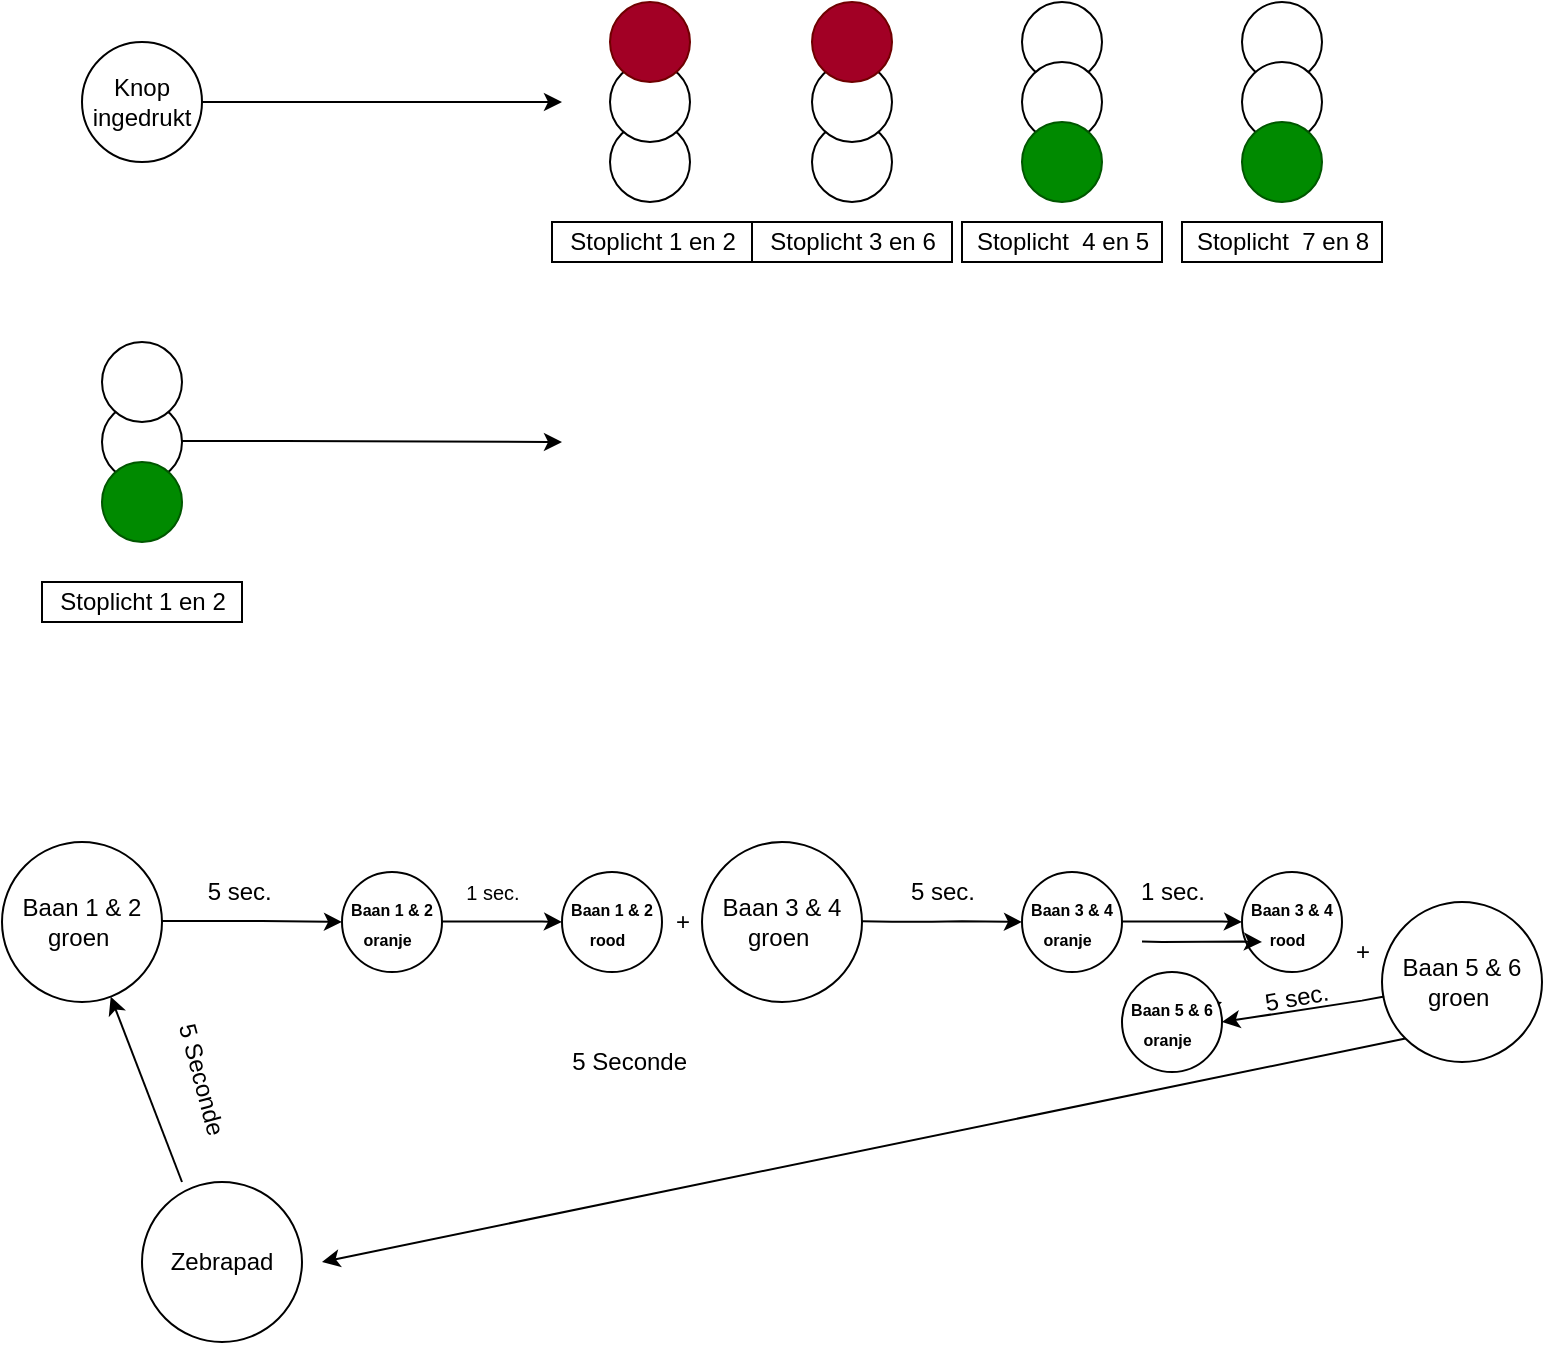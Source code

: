 <mxfile version="15.8.6" type="device"><diagram id="iVf4YgZ9FEXeqwaKckzm" name="Page-1"><mxGraphModel dx="983" dy="530" grid="1" gridSize="10" guides="1" tooltips="1" connect="1" arrows="1" fold="1" page="1" pageScale="1" pageWidth="827" pageHeight="1169" math="0" shadow="0"><root><mxCell id="0"/><mxCell id="1" parent="0"/><mxCell id="cTN0FJC-BaAV6fMgLwBn-1" value="" style="ellipse;whiteSpace=wrap;html=1;aspect=fixed;fontColor=default;strokeColor=default;fillColor=default;" vertex="1" parent="1"><mxGeometry x="440" y="730" width="40" height="40" as="geometry"/></mxCell><mxCell id="cTN0FJC-BaAV6fMgLwBn-2" value="" style="ellipse;whiteSpace=wrap;html=1;aspect=fixed;strokeColor=default;fillColor=default;fontColor=default;" vertex="1" parent="1"><mxGeometry x="440" y="700" width="40" height="40" as="geometry"/></mxCell><mxCell id="cTN0FJC-BaAV6fMgLwBn-3" value="" style="ellipse;whiteSpace=wrap;html=1;aspect=fixed;fontColor=default;strokeColor=default;fillColor=default;" vertex="1" parent="1"><mxGeometry x="795" y="590" width="40" height="40" as="geometry"/></mxCell><mxCell id="cTN0FJC-BaAV6fMgLwBn-4" value="" style="ellipse;whiteSpace=wrap;html=1;aspect=fixed;fontColor=default;strokeColor=default;fillColor=default;" vertex="1" parent="1"><mxGeometry x="694" y="590" width="40" height="40" as="geometry"/></mxCell><mxCell id="cTN0FJC-BaAV6fMgLwBn-5" value="" style="ellipse;whiteSpace=wrap;html=1;aspect=fixed;fillColor=default;strokeColor=default;fontColor=default;" vertex="1" parent="1"><mxGeometry x="900" y="530" width="40" height="40" as="geometry"/></mxCell><mxCell id="cTN0FJC-BaAV6fMgLwBn-6" value="" style="ellipse;whiteSpace=wrap;html=1;aspect=fixed;fillColor=default;strokeColor=default;fontColor=default;" vertex="1" parent="1"><mxGeometry x="1010" y="530" width="40" height="40" as="geometry"/></mxCell><mxCell id="cTN0FJC-BaAV6fMgLwBn-7" value="Knop&lt;br&gt;ingedrukt" style="ellipse;whiteSpace=wrap;html=1;aspect=fixed;fillColor=default;strokeColor=default;fontColor=default;" vertex="1" parent="1"><mxGeometry x="430" y="550" width="60" height="60" as="geometry"/></mxCell><mxCell id="cTN0FJC-BaAV6fMgLwBn-8" value="" style="endArrow=classic;html=1;rounded=0;fontColor=default;strokeColor=default;labelBackgroundColor=default;exitX=1;exitY=0.5;exitDx=0;exitDy=0;" edge="1" parent="1" source="cTN0FJC-BaAV6fMgLwBn-7"><mxGeometry width="50" height="50" relative="1" as="geometry"><mxPoint x="690" y="840" as="sourcePoint"/><mxPoint x="670" y="580" as="targetPoint"/><Array as="points"><mxPoint x="540" y="580"/></Array></mxGeometry></mxCell><mxCell id="cTN0FJC-BaAV6fMgLwBn-9" value="" style="ellipse;whiteSpace=wrap;html=1;aspect=fixed;fontColor=default;strokeColor=default;fillColor=default;" vertex="1" parent="1"><mxGeometry x="694" y="560" width="40" height="40" as="geometry"/></mxCell><mxCell id="cTN0FJC-BaAV6fMgLwBn-10" value="Stoplicht 1 en 2" style="text;html=1;align=center;verticalAlign=middle;resizable=0;points=[];autosize=1;strokeColor=default;fillColor=default;fontColor=default;" vertex="1" parent="1"><mxGeometry x="665" y="640" width="100" height="20" as="geometry"/></mxCell><mxCell id="cTN0FJC-BaAV6fMgLwBn-11" value="" style="ellipse;whiteSpace=wrap;html=1;aspect=fixed;strokeColor=#6F0000;fillColor=#a20025;fontColor=#ffffff;" vertex="1" parent="1"><mxGeometry x="694" y="530" width="40" height="40" as="geometry"/></mxCell><mxCell id="cTN0FJC-BaAV6fMgLwBn-12" value="" style="ellipse;whiteSpace=wrap;html=1;aspect=fixed;fontColor=default;strokeColor=default;fillColor=default;" vertex="1" parent="1"><mxGeometry x="795" y="560" width="40" height="40" as="geometry"/></mxCell><mxCell id="cTN0FJC-BaAV6fMgLwBn-13" value="Stoplicht 3 en 6" style="text;html=1;align=center;verticalAlign=middle;resizable=0;points=[];autosize=1;strokeColor=default;fillColor=default;fontColor=default;" vertex="1" parent="1"><mxGeometry x="765" y="640" width="100" height="20" as="geometry"/></mxCell><mxCell id="cTN0FJC-BaAV6fMgLwBn-14" value="" style="ellipse;whiteSpace=wrap;html=1;aspect=fixed;strokeColor=#6F0000;fillColor=#a20025;fontColor=#ffffff;" vertex="1" parent="1"><mxGeometry x="795" y="530" width="40" height="40" as="geometry"/></mxCell><mxCell id="cTN0FJC-BaAV6fMgLwBn-15" value="" style="ellipse;whiteSpace=wrap;html=1;aspect=fixed;fontColor=default;strokeColor=default;fillColor=default;" vertex="1" parent="1"><mxGeometry x="900" y="560" width="40" height="40" as="geometry"/></mxCell><mxCell id="cTN0FJC-BaAV6fMgLwBn-16" value="" style="ellipse;whiteSpace=wrap;html=1;aspect=fixed;fontColor=#ffffff;strokeColor=#005700;fillColor=#008a00;" vertex="1" parent="1"><mxGeometry x="900" y="590" width="40" height="40" as="geometry"/></mxCell><mxCell id="cTN0FJC-BaAV6fMgLwBn-17" value="Stoplicht&amp;nbsp; 4 en 5" style="text;html=1;align=center;verticalAlign=middle;resizable=0;points=[];autosize=1;strokeColor=default;fillColor=default;fontColor=default;" vertex="1" parent="1"><mxGeometry x="870" y="640" width="100" height="20" as="geometry"/></mxCell><mxCell id="cTN0FJC-BaAV6fMgLwBn-18" value="" style="ellipse;whiteSpace=wrap;html=1;aspect=fixed;fontColor=default;strokeColor=default;fillColor=default;" vertex="1" parent="1"><mxGeometry x="1010" y="560" width="40" height="40" as="geometry"/></mxCell><mxCell id="cTN0FJC-BaAV6fMgLwBn-19" value="" style="ellipse;whiteSpace=wrap;html=1;aspect=fixed;fontColor=#ffffff;strokeColor=#005700;fillColor=#008a00;" vertex="1" parent="1"><mxGeometry x="1010" y="590" width="40" height="40" as="geometry"/></mxCell><mxCell id="cTN0FJC-BaAV6fMgLwBn-20" value="Stoplicht&amp;nbsp; 7 en 8" style="text;html=1;align=center;verticalAlign=middle;resizable=0;points=[];autosize=1;strokeColor=default;fillColor=default;fontColor=default;" vertex="1" parent="1"><mxGeometry x="980" y="640" width="100" height="20" as="geometry"/></mxCell><mxCell id="cTN0FJC-BaAV6fMgLwBn-21" value="" style="ellipse;whiteSpace=wrap;html=1;aspect=fixed;fontColor=#ffffff;strokeColor=#005700;fillColor=#008a00;" vertex="1" parent="1"><mxGeometry x="440" y="760" width="40" height="40" as="geometry"/></mxCell><mxCell id="cTN0FJC-BaAV6fMgLwBn-22" value="Stoplicht 1 en 2" style="text;html=1;align=center;verticalAlign=middle;resizable=0;points=[];autosize=1;strokeColor=default;fillColor=default;fontColor=default;" vertex="1" parent="1"><mxGeometry x="410" y="820" width="100" height="20" as="geometry"/></mxCell><mxCell id="cTN0FJC-BaAV6fMgLwBn-23" value="" style="endArrow=classic;html=1;rounded=0;fontColor=default;strokeColor=default;labelBackgroundColor=default;exitX=1;exitY=0.5;exitDx=0;exitDy=0;" edge="1" parent="1"><mxGeometry width="50" height="50" relative="1" as="geometry"><mxPoint x="480" y="749.5" as="sourcePoint"/><mxPoint x="670" y="750" as="targetPoint"/><Array as="points"><mxPoint x="530" y="749.5"/></Array></mxGeometry></mxCell><mxCell id="cTN0FJC-BaAV6fMgLwBn-24" value="Baan 1 &amp;amp; 2&lt;br&gt;groen&amp;nbsp;" style="ellipse;whiteSpace=wrap;html=1;aspect=fixed;strokeColor=default;fillColor=default;fontColor=default;" vertex="1" parent="1"><mxGeometry x="390" y="950" width="80" height="80" as="geometry"/></mxCell><mxCell id="cTN0FJC-BaAV6fMgLwBn-25" value="" style="endArrow=classic;html=1;rounded=0;fontColor=default;strokeColor=default;labelBackgroundColor=default;exitX=1;exitY=0.5;exitDx=0;exitDy=0;" edge="1" parent="1"><mxGeometry width="50" height="50" relative="1" as="geometry"><mxPoint x="470" y="989.5" as="sourcePoint"/><mxPoint x="560" y="990" as="targetPoint"/><Array as="points"><mxPoint x="520" y="989.5"/></Array></mxGeometry></mxCell><mxCell id="cTN0FJC-BaAV6fMgLwBn-26" value="Baan 3 &amp;amp; 4&lt;br&gt;groen&amp;nbsp;" style="ellipse;whiteSpace=wrap;html=1;aspect=fixed;strokeColor=default;fillColor=default;fontColor=default;" vertex="1" parent="1"><mxGeometry x="740" y="950" width="80" height="80" as="geometry"/></mxCell><mxCell id="cTN0FJC-BaAV6fMgLwBn-27" value="5 sec.&amp;nbsp;" style="text;html=1;align=center;verticalAlign=middle;resizable=0;points=[];autosize=1;strokeColor=none;fillColor=none;" vertex="1" parent="1"><mxGeometry x="485" y="965" width="50" height="20" as="geometry"/></mxCell><mxCell id="cTN0FJC-BaAV6fMgLwBn-28" value="" style="endArrow=classic;html=1;rounded=0;fontColor=default;strokeColor=default;labelBackgroundColor=default;exitX=1;exitY=0.5;exitDx=0;exitDy=0;fontStyle=1" edge="1" parent="1"><mxGeometry width="50" height="50" relative="1" as="geometry"><mxPoint x="820" y="989.58" as="sourcePoint"/><mxPoint x="900" y="990" as="targetPoint"/><Array as="points"><mxPoint x="835" y="989.87"/><mxPoint x="855" y="989.87"/><mxPoint x="870" y="989.58"/></Array></mxGeometry></mxCell><mxCell id="cTN0FJC-BaAV6fMgLwBn-29" value="5 sec." style="text;html=1;align=center;verticalAlign=middle;resizable=0;points=[];autosize=1;strokeColor=none;fillColor=none;" vertex="1" parent="1"><mxGeometry x="835" y="965" width="50" height="20" as="geometry"/></mxCell><mxCell id="cTN0FJC-BaAV6fMgLwBn-30" value="Baan 5 &amp;amp; 6&lt;br&gt;groen&amp;nbsp;" style="ellipse;whiteSpace=wrap;html=1;aspect=fixed;strokeColor=default;fillColor=default;fontColor=default;" vertex="1" parent="1"><mxGeometry x="1080" y="980" width="80" height="80" as="geometry"/></mxCell><mxCell id="cTN0FJC-BaAV6fMgLwBn-31" value="" style="curved=1;endArrow=classic;html=1;rounded=0;startArrow=none;" edge="1" parent="1" source="cTN0FJC-BaAV6fMgLwBn-53"><mxGeometry width="50" height="50" relative="1" as="geometry"><mxPoint x="970" y="1040" as="sourcePoint"/><mxPoint x="1000" y="1030" as="targetPoint"/><Array as="points"><mxPoint x="1000" y="1030"/></Array></mxGeometry></mxCell><mxCell id="cTN0FJC-BaAV6fMgLwBn-32" value="5 Seconde&amp;nbsp;" style="text;html=1;align=center;verticalAlign=middle;resizable=0;points=[];autosize=1;strokeColor=none;fillColor=none;" vertex="1" parent="1"><mxGeometry x="665" y="1050" width="80" height="20" as="geometry"/></mxCell><mxCell id="cTN0FJC-BaAV6fMgLwBn-33" value="" style="endArrow=classic;html=1;rounded=0;exitX=0;exitY=1;exitDx=0;exitDy=0;" edge="1" parent="1" source="cTN0FJC-BaAV6fMgLwBn-30"><mxGeometry width="50" height="50" relative="1" as="geometry"><mxPoint x="910" y="1090" as="sourcePoint"/><mxPoint x="550" y="1160" as="targetPoint"/></mxGeometry></mxCell><mxCell id="cTN0FJC-BaAV6fMgLwBn-34" value="Zebrapad" style="ellipse;whiteSpace=wrap;html=1;aspect=fixed;strokeColor=default;fillColor=default;fontColor=default;" vertex="1" parent="1"><mxGeometry x="460" y="1120" width="80" height="80" as="geometry"/></mxCell><mxCell id="cTN0FJC-BaAV6fMgLwBn-35" value="" style="endArrow=classic;html=1;rounded=0;fontColor=default;strokeColor=default;labelBackgroundColor=default;exitX=1;exitY=0.5;exitDx=0;exitDy=0;" edge="1" parent="1" target="cTN0FJC-BaAV6fMgLwBn-24"><mxGeometry width="50" height="50" relative="1" as="geometry"><mxPoint x="480" y="1120" as="sourcePoint"/><mxPoint x="670" y="1120.5" as="targetPoint"/><Array as="points"/></mxGeometry></mxCell><mxCell id="cTN0FJC-BaAV6fMgLwBn-36" value="5 Seconde&amp;nbsp;" style="text;html=1;align=center;verticalAlign=middle;resizable=0;points=[];autosize=1;strokeColor=none;fillColor=none;rotation=75;" vertex="1" parent="1"><mxGeometry x="450" y="1060" width="80" height="20" as="geometry"/></mxCell><mxCell id="cTN0FJC-BaAV6fMgLwBn-37" value="&lt;font style=&quot;font-size: 8px&quot;&gt;Baan 1 &amp;amp; 2&lt;br&gt;oranje&amp;nbsp;&amp;nbsp;&lt;/font&gt;" style="ellipse;whiteSpace=wrap;html=1;aspect=fixed;strokeColor=default;fillColor=default;fontColor=default;fontStyle=1" vertex="1" parent="1"><mxGeometry x="560" y="965" width="50" height="50" as="geometry"/></mxCell><mxCell id="cTN0FJC-BaAV6fMgLwBn-41" value="" style="endArrow=classic;html=1;rounded=0;fontColor=default;strokeColor=default;labelBackgroundColor=default;exitX=1;exitY=0.5;exitDx=0;exitDy=0;" edge="1" parent="1"><mxGeometry width="50" height="50" relative="1" as="geometry"><mxPoint x="610" y="989.71" as="sourcePoint"/><mxPoint x="670" y="990" as="targetPoint"/><Array as="points"><mxPoint x="660" y="989.71"/></Array></mxGeometry></mxCell><mxCell id="cTN0FJC-BaAV6fMgLwBn-42" value="&lt;font style=&quot;font-size: 8px&quot;&gt;Baan 1 &amp;amp; 2&lt;br&gt;rood&amp;nbsp;&amp;nbsp;&lt;/font&gt;" style="ellipse;whiteSpace=wrap;html=1;aspect=fixed;strokeColor=default;fillColor=default;fontColor=default;fontStyle=1" vertex="1" parent="1"><mxGeometry x="670" y="965" width="50" height="50" as="geometry"/></mxCell><mxCell id="cTN0FJC-BaAV6fMgLwBn-44" value="&lt;font style=&quot;font-size: 10px&quot;&gt;1 sec.&lt;/font&gt;" style="text;html=1;align=center;verticalAlign=middle;resizable=0;points=[];autosize=1;strokeColor=none;fillColor=none;" vertex="1" parent="1"><mxGeometry x="615" y="965" width="40" height="20" as="geometry"/></mxCell><mxCell id="cTN0FJC-BaAV6fMgLwBn-45" value="+" style="text;html=1;align=center;verticalAlign=middle;resizable=0;points=[];autosize=1;strokeColor=none;fillColor=none;" vertex="1" parent="1"><mxGeometry x="720" y="980" width="20" height="20" as="geometry"/></mxCell><mxCell id="cTN0FJC-BaAV6fMgLwBn-48" value="&lt;font style=&quot;font-size: 8px&quot;&gt;Baan 3 &amp;amp; 4&lt;br&gt;oranje&amp;nbsp;&amp;nbsp;&lt;/font&gt;" style="ellipse;whiteSpace=wrap;html=1;aspect=fixed;strokeColor=default;fillColor=default;fontColor=default;fontStyle=1" vertex="1" parent="1"><mxGeometry x="900" y="965" width="50" height="50" as="geometry"/></mxCell><mxCell id="cTN0FJC-BaAV6fMgLwBn-49" value="&lt;font style=&quot;font-size: 8px&quot;&gt;Baan 3 &amp;amp; 4&lt;br&gt;rood&amp;nbsp;&amp;nbsp;&lt;/font&gt;" style="ellipse;whiteSpace=wrap;html=1;aspect=fixed;strokeColor=default;fillColor=default;fontColor=default;fontStyle=1" vertex="1" parent="1"><mxGeometry x="1010" y="965" width="50" height="50" as="geometry"/></mxCell><mxCell id="cTN0FJC-BaAV6fMgLwBn-50" value="" style="endArrow=classic;html=1;rounded=0;fontColor=default;strokeColor=default;labelBackgroundColor=default;exitX=1;exitY=0.5;exitDx=0;exitDy=0;" edge="1" parent="1"><mxGeometry width="50" height="50" relative="1" as="geometry"><mxPoint x="950" y="989.71" as="sourcePoint"/><mxPoint x="1010" y="990" as="targetPoint"/><Array as="points"><mxPoint x="1000" y="989.71"/></Array></mxGeometry></mxCell><mxCell id="cTN0FJC-BaAV6fMgLwBn-51" value="1 sec." style="text;html=1;align=center;verticalAlign=middle;resizable=0;points=[];autosize=1;strokeColor=none;fillColor=none;" vertex="1" parent="1"><mxGeometry x="950" y="965" width="50" height="20" as="geometry"/></mxCell><mxCell id="cTN0FJC-BaAV6fMgLwBn-52" value="+" style="text;html=1;align=center;verticalAlign=middle;resizable=0;points=[];autosize=1;strokeColor=none;fillColor=none;" vertex="1" parent="1"><mxGeometry x="1060" y="995" width="20" height="20" as="geometry"/></mxCell><mxCell id="cTN0FJC-BaAV6fMgLwBn-53" value="&lt;font style=&quot;font-size: 8px&quot;&gt;Baan 5 &amp;amp; 6&lt;br&gt;oranje&amp;nbsp;&amp;nbsp;&lt;/font&gt;" style="ellipse;whiteSpace=wrap;html=1;aspect=fixed;strokeColor=default;fillColor=default;fontColor=default;fontStyle=1" vertex="1" parent="1"><mxGeometry x="950" y="1015" width="50" height="50" as="geometry"/></mxCell><mxCell id="cTN0FJC-BaAV6fMgLwBn-56" value="" style="endArrow=classic;html=1;rounded=0;fontColor=default;strokeColor=default;labelBackgroundColor=default;exitX=0.014;exitY=0.591;exitDx=0;exitDy=0;entryX=1;entryY=0.5;entryDx=0;entryDy=0;exitPerimeter=0;" edge="1" parent="1" source="cTN0FJC-BaAV6fMgLwBn-30" target="cTN0FJC-BaAV6fMgLwBn-53"><mxGeometry width="50" height="50" relative="1" as="geometry"><mxPoint x="1020" y="1029.31" as="sourcePoint"/><mxPoint x="1080" y="1029.6" as="targetPoint"/><Array as="points"><mxPoint x="1070" y="1029.31"/></Array></mxGeometry></mxCell><mxCell id="cTN0FJC-BaAV6fMgLwBn-57" value="5 sec." style="text;html=1;align=center;verticalAlign=middle;resizable=0;points=[];autosize=1;strokeColor=none;fillColor=none;rotation=-10;" vertex="1" parent="1"><mxGeometry x="1012" y="1018" width="50" height="20" as="geometry"/></mxCell><mxCell id="cTN0FJC-BaAV6fMgLwBn-58" value="" style="endArrow=classic;html=1;rounded=0;fontColor=default;strokeColor=default;labelBackgroundColor=default;exitX=1;exitY=0.5;exitDx=0;exitDy=0;" edge="1" parent="1"><mxGeometry width="50" height="50" relative="1" as="geometry"><mxPoint x="960" y="999.71" as="sourcePoint"/><mxPoint x="1020" y="1000" as="targetPoint"/><Array as="points"><mxPoint x="970" y="1000"/><mxPoint x="1010" y="999.71"/></Array></mxGeometry></mxCell></root></mxGraphModel></diagram></mxfile>